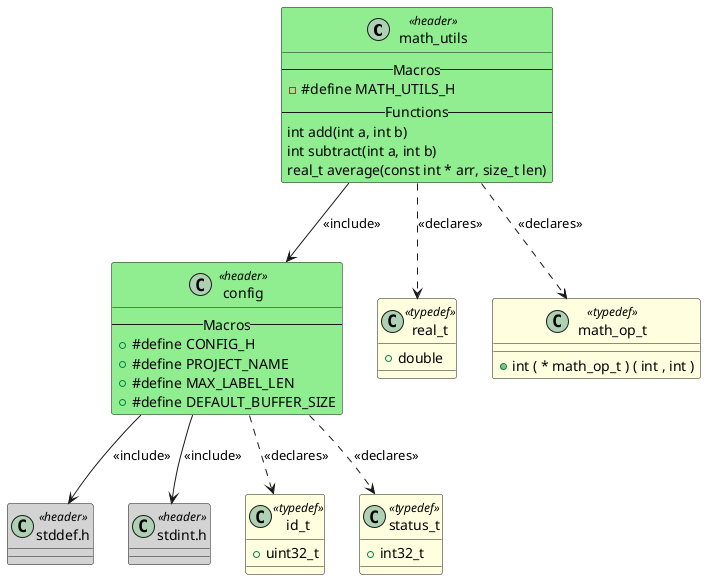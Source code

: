 @startuml math_utils

class "math_utils" as HEADER_MATH_UTILS <<header>> #LightGreen
{
    -- Macros --
    - #define MATH_UTILS_H
    -- Functions --
    int add(int a, int b)
    int subtract(int a, int b)
    real_t average(const int * arr, size_t len)
}

class "config" as HEADER_CONFIG <<header>> #LightGreen
{
    -- Macros --
    + #define CONFIG_H
    + #define PROJECT_NAME
    + #define MAX_LABEL_LEN
    + #define DEFAULT_BUFFER_SIZE
}
class "stddef.h" as HEADER_STDDEF <<header>> #LightGray
{
}

class "stdint.h" as HEADER_STDINT <<header>> #LightGray
{
}

class "real_t" as TYPEDEF_real_t <<typedef>> #LightYellow
{
    + double
}

class "math_op_t" as TYPEDEF_math_op_t <<typedef>> #LightYellow
{
    + int ( * math_op_t ) ( int , int )
}

class "id_t" as TYPEDEF_id_t <<typedef>> #LightYellow
{
    + uint32_t
}

class "status_t" as TYPEDEF_status_t <<typedef>> #LightYellow
{
    + int32_t
}

HEADER_MATH_UTILS --> HEADER_CONFIG : <<include>>
HEADER_CONFIG --> HEADER_STDDEF : <<include>>
HEADER_CONFIG --> HEADER_STDINT : <<include>>
HEADER_MATH_UTILS ..> TYPEDEF_real_t : <<declares>>
HEADER_MATH_UTILS ..> TYPEDEF_math_op_t : <<declares>>
HEADER_CONFIG ..> TYPEDEF_id_t : <<declares>>
HEADER_CONFIG ..> TYPEDEF_status_t : <<declares>>

@enduml